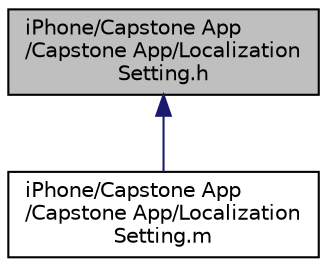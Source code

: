 digraph "iPhone/Capstone App/Capstone App/LocalizationSetting.h"
{
  edge [fontname="Helvetica",fontsize="10",labelfontname="Helvetica",labelfontsize="10"];
  node [fontname="Helvetica",fontsize="10",shape=record];
  Node1 [label="iPhone/Capstone App\l/Capstone App/Localization\lSetting.h",height=0.2,width=0.4,color="black", fillcolor="grey75", style="filled" fontcolor="black"];
  Node1 -> Node2 [dir="back",color="midnightblue",fontsize="10",style="solid",fontname="Helvetica"];
  Node2 [label="iPhone/Capstone App\l/Capstone App/Localization\lSetting.m",height=0.2,width=0.4,color="black", fillcolor="white", style="filled",URL="$_localization_setting_8m.html"];
}
